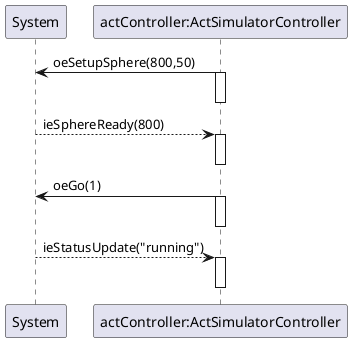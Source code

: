 @startuml
participant System as system
participant "actController:ActSimulatorController" as controller

controller -> system : oeSetupSphere(800,50)
activate controller
deactivate controller

system --> controller : ieSphereReady(800)
activate controller
deactivate controller

controller -> system : oeGo(1)
activate controller
deactivate controller

system --> controller : ieStatusUpdate("running")
activate controller
deactivate controller
@enduml